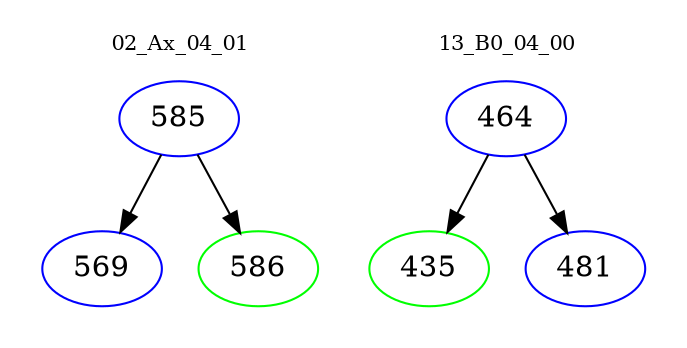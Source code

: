 digraph{
subgraph cluster_0 {
color = white
label = "02_Ax_04_01";
fontsize=10;
T0_585 [label="585", color="blue"]
T0_585 -> T0_569 [color="black"]
T0_569 [label="569", color="blue"]
T0_585 -> T0_586 [color="black"]
T0_586 [label="586", color="green"]
}
subgraph cluster_1 {
color = white
label = "13_B0_04_00";
fontsize=10;
T1_464 [label="464", color="blue"]
T1_464 -> T1_435 [color="black"]
T1_435 [label="435", color="green"]
T1_464 -> T1_481 [color="black"]
T1_481 [label="481", color="blue"]
}
}

